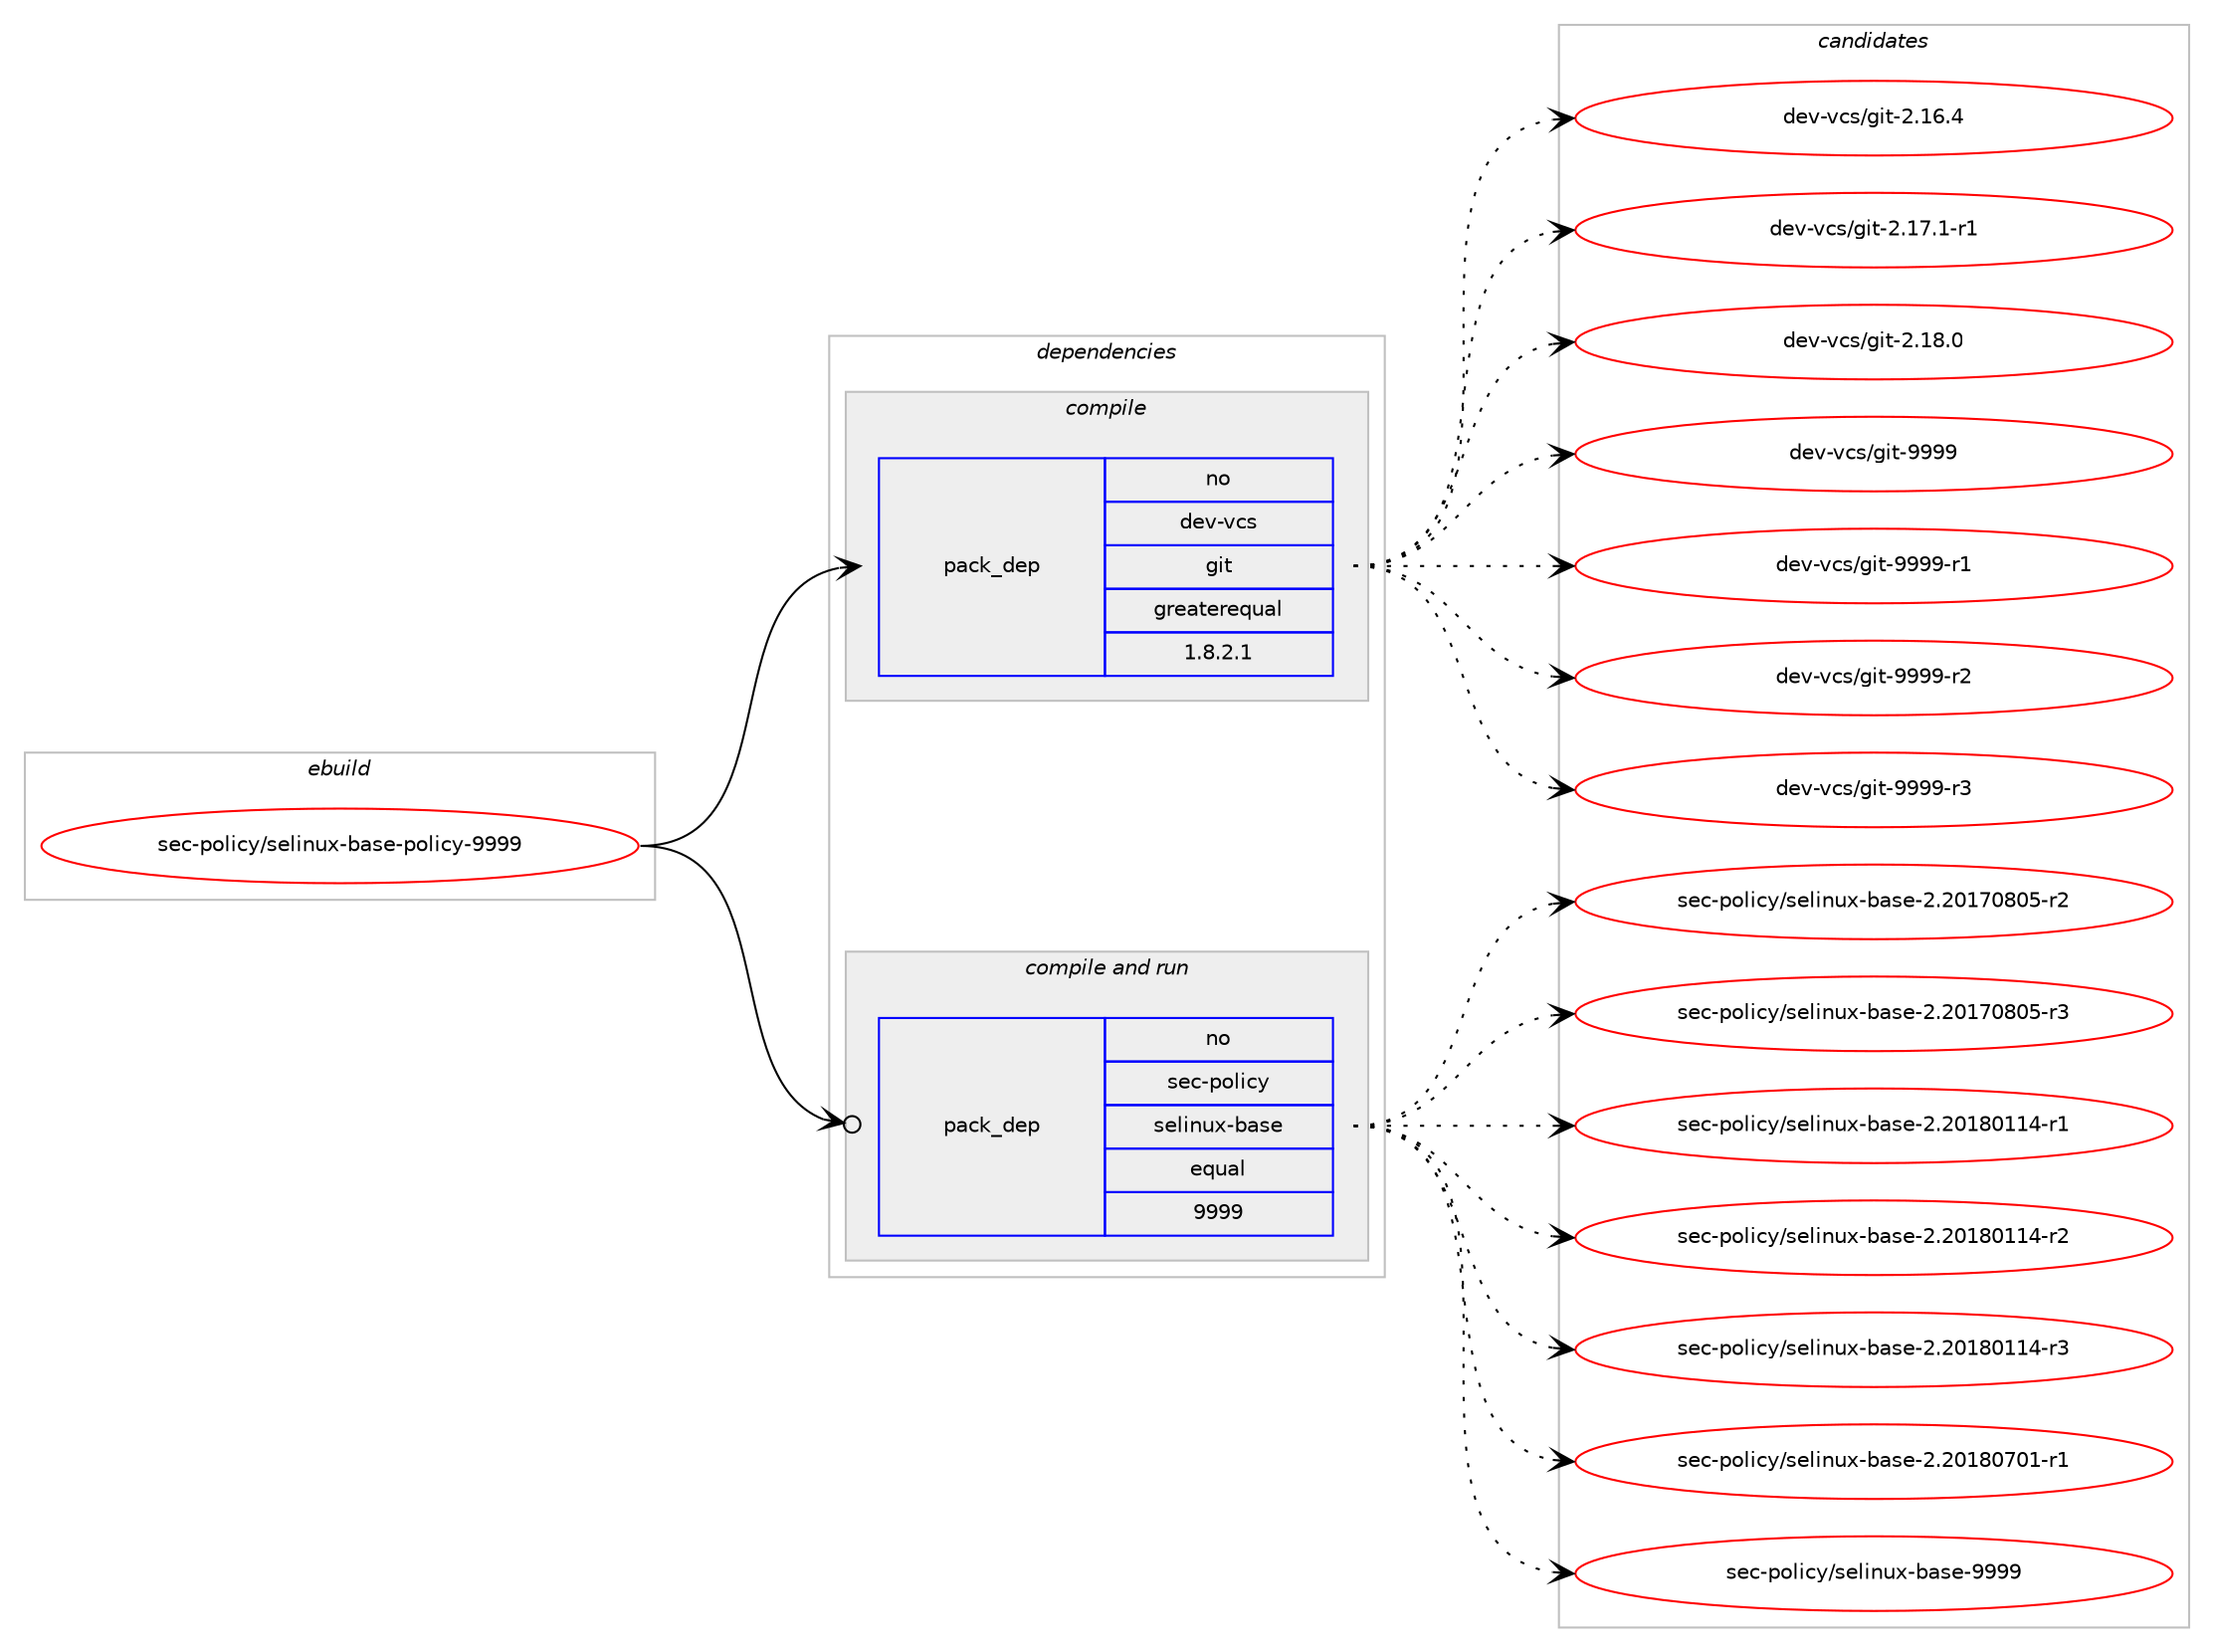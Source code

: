 digraph prolog {

# *************
# Graph options
# *************

newrank=true;
concentrate=true;
compound=true;
graph [rankdir=LR,fontname=Helvetica,fontsize=10,ranksep=1.5];#, ranksep=2.5, nodesep=0.2];
edge  [arrowhead=vee];
node  [fontname=Helvetica,fontsize=10];

# **********
# The ebuild
# **********

subgraph cluster_leftcol {
color=gray;
rank=same;
label=<<i>ebuild</i>>;
id [label="sec-policy/selinux-base-policy-9999", color=red, width=4, href="../sec-policy/selinux-base-policy-9999.svg"];
}

# ****************
# The dependencies
# ****************

subgraph cluster_midcol {
color=gray;
label=<<i>dependencies</i>>;
subgraph cluster_compile {
fillcolor="#eeeeee";
style=filled;
label=<<i>compile</i>>;
subgraph pack1006 {
dependency1361 [label=<<TABLE BORDER="0" CELLBORDER="1" CELLSPACING="0" CELLPADDING="4" WIDTH="220"><TR><TD ROWSPAN="6" CELLPADDING="30">pack_dep</TD></TR><TR><TD WIDTH="110">no</TD></TR><TR><TD>dev-vcs</TD></TR><TR><TD>git</TD></TR><TR><TD>greaterequal</TD></TR><TR><TD>1.8.2.1</TD></TR></TABLE>>, shape=none, color=blue];
}
id:e -> dependency1361:w [weight=20,style="solid",arrowhead="vee"];
}
subgraph cluster_compileandrun {
fillcolor="#eeeeee";
style=filled;
label=<<i>compile and run</i>>;
subgraph pack1007 {
dependency1362 [label=<<TABLE BORDER="0" CELLBORDER="1" CELLSPACING="0" CELLPADDING="4" WIDTH="220"><TR><TD ROWSPAN="6" CELLPADDING="30">pack_dep</TD></TR><TR><TD WIDTH="110">no</TD></TR><TR><TD>sec-policy</TD></TR><TR><TD>selinux-base</TD></TR><TR><TD>equal</TD></TR><TR><TD>9999</TD></TR></TABLE>>, shape=none, color=blue];
}
id:e -> dependency1362:w [weight=20,style="solid",arrowhead="odotvee"];
}
subgraph cluster_run {
fillcolor="#eeeeee";
style=filled;
label=<<i>run</i>>;
}
}

# **************
# The candidates
# **************

subgraph cluster_choices {
rank=same;
color=gray;
label=<<i>candidates</i>>;

subgraph choice1006 {
color=black;
nodesep=1;
choice10010111845118991154710310511645504649544652 [label="dev-vcs/git-2.16.4", color=red, width=4,href="../dev-vcs/git-2.16.4.svg"];
choice100101118451189911547103105116455046495546494511449 [label="dev-vcs/git-2.17.1-r1", color=red, width=4,href="../dev-vcs/git-2.17.1-r1.svg"];
choice10010111845118991154710310511645504649564648 [label="dev-vcs/git-2.18.0", color=red, width=4,href="../dev-vcs/git-2.18.0.svg"];
choice1001011184511899115471031051164557575757 [label="dev-vcs/git-9999", color=red, width=4,href="../dev-vcs/git-9999.svg"];
choice10010111845118991154710310511645575757574511449 [label="dev-vcs/git-9999-r1", color=red, width=4,href="../dev-vcs/git-9999-r1.svg"];
choice10010111845118991154710310511645575757574511450 [label="dev-vcs/git-9999-r2", color=red, width=4,href="../dev-vcs/git-9999-r2.svg"];
choice10010111845118991154710310511645575757574511451 [label="dev-vcs/git-9999-r3", color=red, width=4,href="../dev-vcs/git-9999-r3.svg"];
dependency1361:e -> choice10010111845118991154710310511645504649544652:w [style=dotted,weight="100"];
dependency1361:e -> choice100101118451189911547103105116455046495546494511449:w [style=dotted,weight="100"];
dependency1361:e -> choice10010111845118991154710310511645504649564648:w [style=dotted,weight="100"];
dependency1361:e -> choice1001011184511899115471031051164557575757:w [style=dotted,weight="100"];
dependency1361:e -> choice10010111845118991154710310511645575757574511449:w [style=dotted,weight="100"];
dependency1361:e -> choice10010111845118991154710310511645575757574511450:w [style=dotted,weight="100"];
dependency1361:e -> choice10010111845118991154710310511645575757574511451:w [style=dotted,weight="100"];
}
subgraph choice1007 {
color=black;
nodesep=1;
choice1151019945112111108105991214711510110810511011712045989711510145504650484955485648534511450 [label="sec-policy/selinux-base-2.20170805-r2", color=red, width=4,href="../sec-policy/selinux-base-2.20170805-r2.svg"];
choice1151019945112111108105991214711510110810511011712045989711510145504650484955485648534511451 [label="sec-policy/selinux-base-2.20170805-r3", color=red, width=4,href="../sec-policy/selinux-base-2.20170805-r3.svg"];
choice1151019945112111108105991214711510110810511011712045989711510145504650484956484949524511449 [label="sec-policy/selinux-base-2.20180114-r1", color=red, width=4,href="../sec-policy/selinux-base-2.20180114-r1.svg"];
choice1151019945112111108105991214711510110810511011712045989711510145504650484956484949524511450 [label="sec-policy/selinux-base-2.20180114-r2", color=red, width=4,href="../sec-policy/selinux-base-2.20180114-r2.svg"];
choice1151019945112111108105991214711510110810511011712045989711510145504650484956484949524511451 [label="sec-policy/selinux-base-2.20180114-r3", color=red, width=4,href="../sec-policy/selinux-base-2.20180114-r3.svg"];
choice1151019945112111108105991214711510110810511011712045989711510145504650484956485548494511449 [label="sec-policy/selinux-base-2.20180701-r1", color=red, width=4,href="../sec-policy/selinux-base-2.20180701-r1.svg"];
choice115101994511211110810599121471151011081051101171204598971151014557575757 [label="sec-policy/selinux-base-9999", color=red, width=4,href="../sec-policy/selinux-base-9999.svg"];
dependency1362:e -> choice1151019945112111108105991214711510110810511011712045989711510145504650484955485648534511450:w [style=dotted,weight="100"];
dependency1362:e -> choice1151019945112111108105991214711510110810511011712045989711510145504650484955485648534511451:w [style=dotted,weight="100"];
dependency1362:e -> choice1151019945112111108105991214711510110810511011712045989711510145504650484956484949524511449:w [style=dotted,weight="100"];
dependency1362:e -> choice1151019945112111108105991214711510110810511011712045989711510145504650484956484949524511450:w [style=dotted,weight="100"];
dependency1362:e -> choice1151019945112111108105991214711510110810511011712045989711510145504650484956484949524511451:w [style=dotted,weight="100"];
dependency1362:e -> choice1151019945112111108105991214711510110810511011712045989711510145504650484956485548494511449:w [style=dotted,weight="100"];
dependency1362:e -> choice115101994511211110810599121471151011081051101171204598971151014557575757:w [style=dotted,weight="100"];
}
}

}
